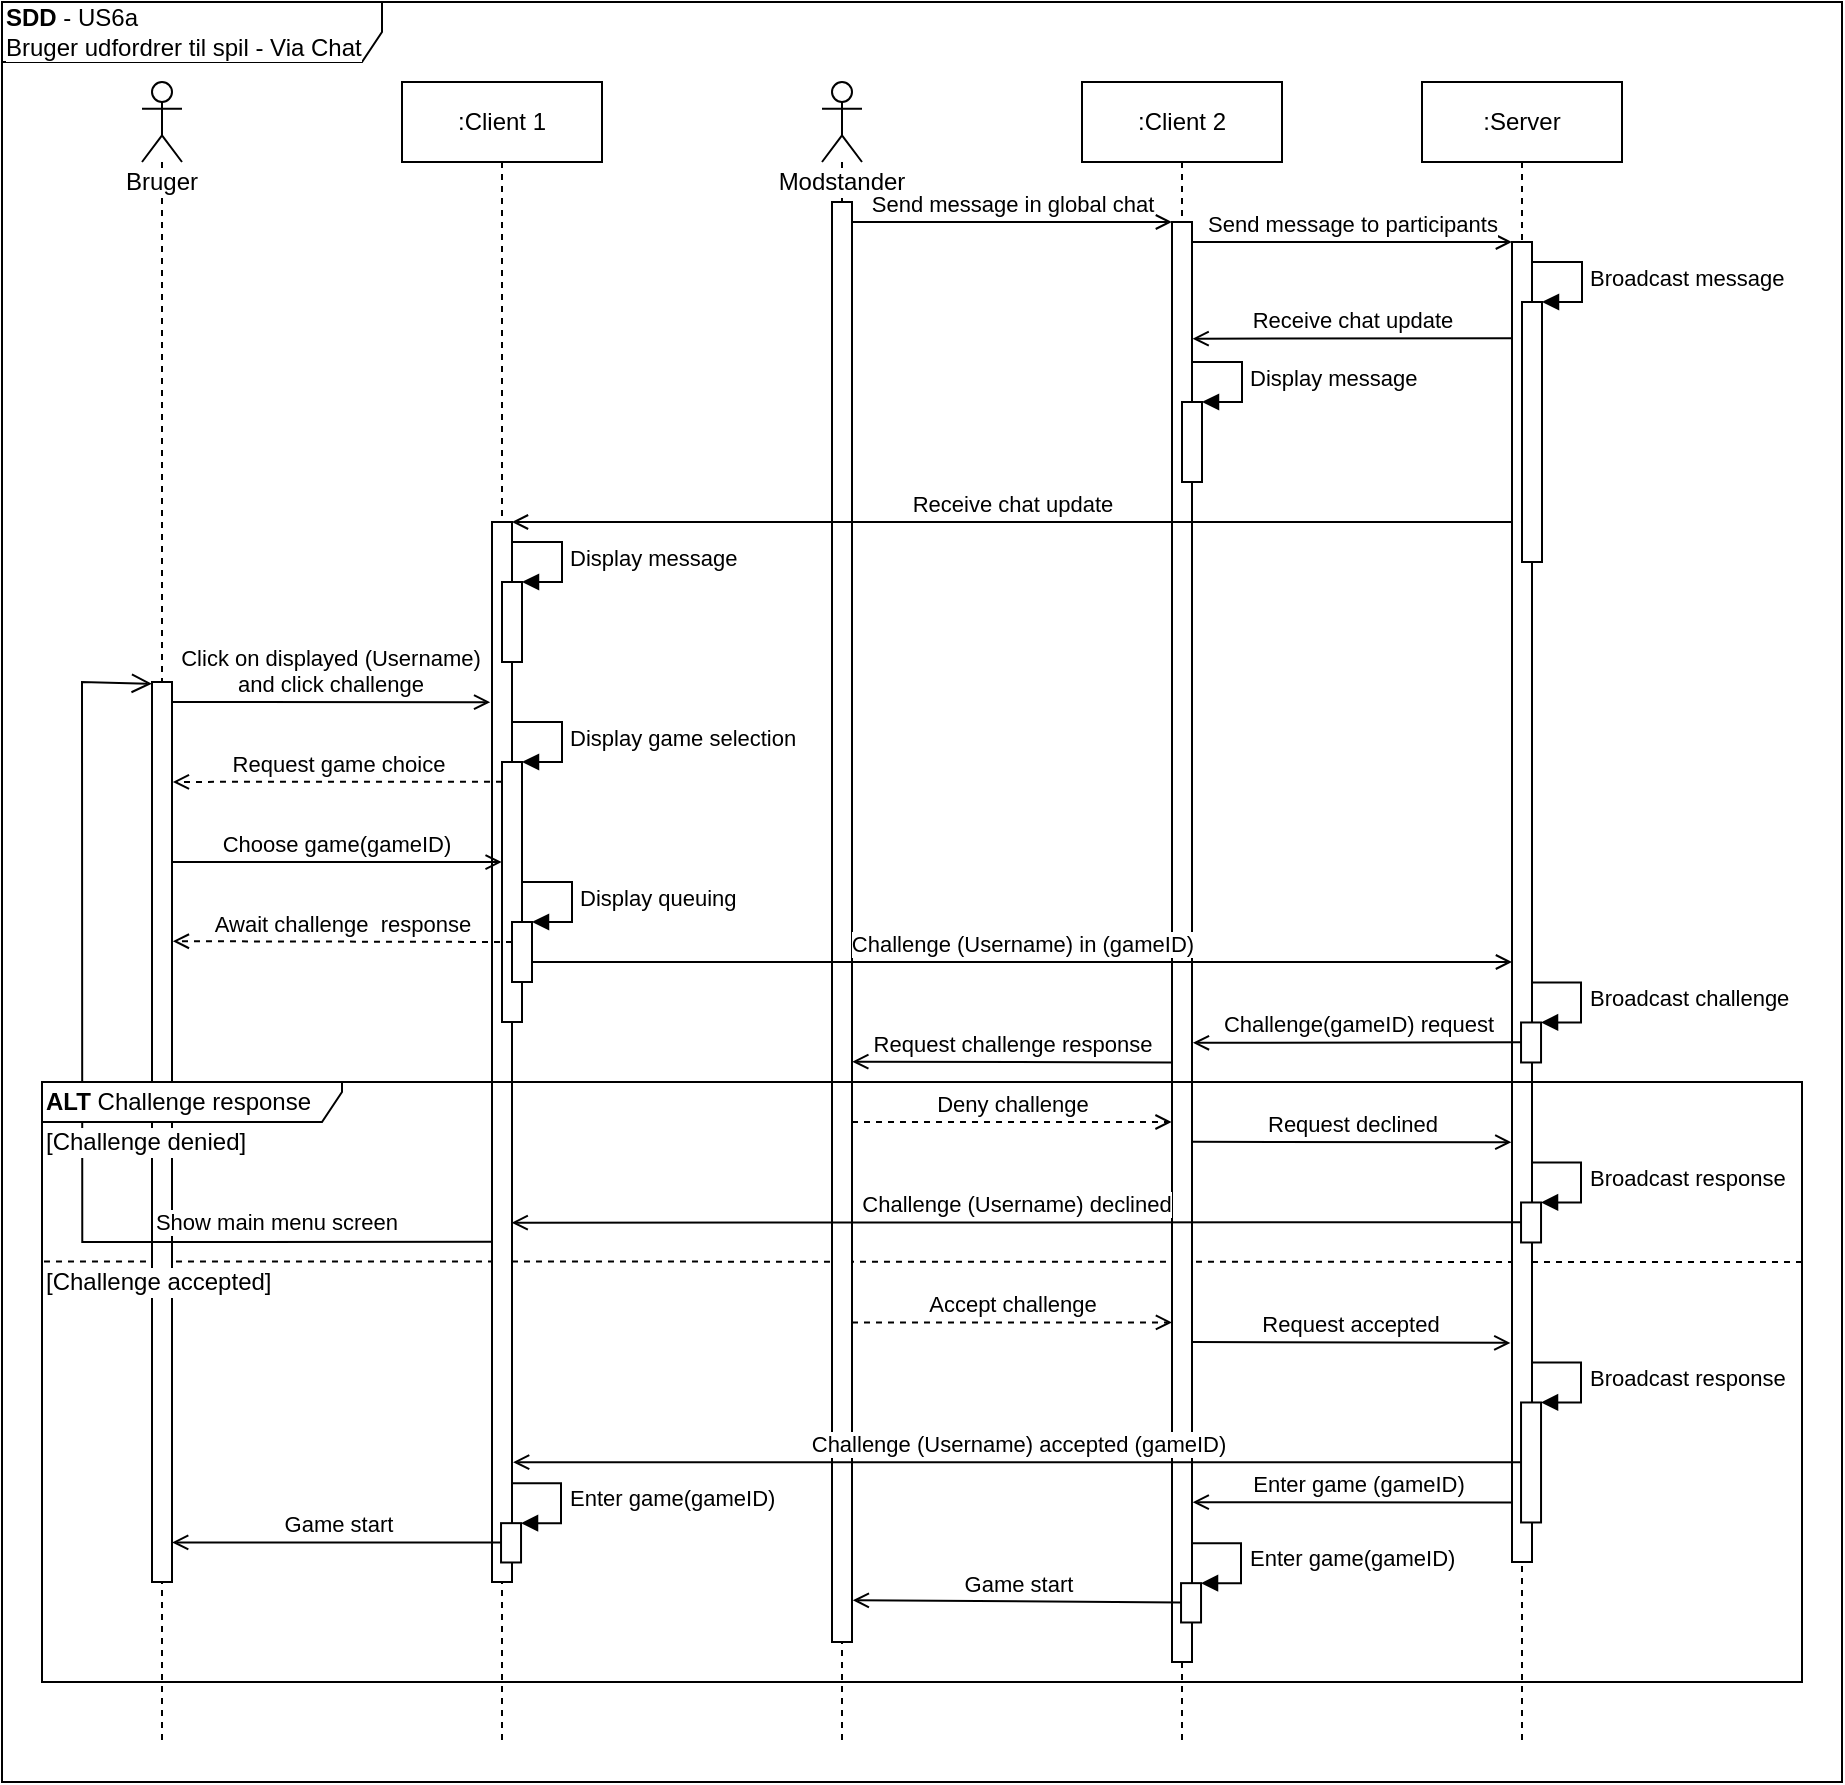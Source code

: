 <mxfile version="14.4.3" type="device" pages="3"><diagram id="oMiXhJ5533xuKP6w0JXE" name="SSD"><mxGraphModel dx="1913" dy="846" grid="1" gridSize="10" guides="1" tooltips="1" connect="1" arrows="1" fold="1" page="1" pageScale="1" pageWidth="827" pageHeight="1169" math="0" shadow="0"><root><mxCell id="0"/><mxCell id="1" parent="0"/><mxCell id="VJWsrteFCkFP8lezoZbq-1" value="&lt;b&gt;SDD&lt;/b&gt;&amp;nbsp;- US6a&lt;br&gt;Bruger udfordrer til spil - Via Chat" style="shape=umlFrame;whiteSpace=wrap;html=1;labelBackgroundColor=#ffffff;align=left;width=190;height=30;" parent="1" vertex="1"><mxGeometry x="-800" y="40" width="920" height="890" as="geometry"/></mxCell><mxCell id="VJWsrteFCkFP8lezoZbq-2" value=":Server" style="shape=umlLifeline;perimeter=lifelinePerimeter;whiteSpace=wrap;html=1;container=1;collapsible=0;recursiveResize=0;outlineConnect=0;labelBackgroundColor=#ffffff;" parent="1" vertex="1"><mxGeometry x="-90" y="80" width="100" height="830" as="geometry"/></mxCell><mxCell id="VJWsrteFCkFP8lezoZbq-3" value=":Client 2" style="shape=umlLifeline;perimeter=lifelinePerimeter;whiteSpace=wrap;html=1;container=1;collapsible=0;recursiveResize=0;outlineConnect=0;labelBackgroundColor=#ffffff;" parent="1" vertex="1"><mxGeometry x="-260" y="80" width="100" height="830" as="geometry"/></mxCell><mxCell id="VJWsrteFCkFP8lezoZbq-4" value="Modstander" style="shape=umlLifeline;participant=umlActor;perimeter=lifelinePerimeter;whiteSpace=wrap;html=1;container=1;collapsible=0;recursiveResize=0;verticalAlign=top;spacingTop=36;outlineConnect=0;labelBackgroundColor=#ffffff;" parent="1" vertex="1"><mxGeometry x="-390" y="80" width="20" height="830" as="geometry"/></mxCell><mxCell id="VJWsrteFCkFP8lezoZbq-5" value=":Client 1" style="shape=umlLifeline;perimeter=lifelinePerimeter;whiteSpace=wrap;html=1;container=1;collapsible=0;recursiveResize=0;outlineConnect=0;labelBackgroundColor=#ffffff;" parent="1" vertex="1"><mxGeometry x="-600" y="80" width="100" height="830" as="geometry"/></mxCell><mxCell id="VJWsrteFCkFP8lezoZbq-6" value="Bruger" style="shape=umlLifeline;participant=umlActor;perimeter=lifelinePerimeter;whiteSpace=wrap;html=1;container=1;collapsible=0;recursiveResize=0;verticalAlign=top;spacingTop=36;outlineConnect=0;labelBackgroundColor=#ffffff;" parent="1" vertex="1"><mxGeometry x="-730" y="80" width="20" height="830" as="geometry"/></mxCell><mxCell id="VJWsrteFCkFP8lezoZbq-7" value="Send message in global chat" style="html=1;verticalAlign=bottom;endArrow=open;endFill=0;entryX=-0.003;entryY=0;entryDx=0;entryDy=0;entryPerimeter=0;" parent="1" target="VJWsrteFCkFP8lezoZbq-35" edge="1"><mxGeometry width="80" relative="1" as="geometry"><mxPoint x="-375" y="150" as="sourcePoint"/><mxPoint x="-235" y="150" as="targetPoint"/></mxGeometry></mxCell><mxCell id="VJWsrteFCkFP8lezoZbq-8" value="Send message to participants" style="html=1;verticalAlign=bottom;endArrow=open;endFill=0;entryX=-0.003;entryY=0;entryDx=0;entryDy=0;entryPerimeter=0;" parent="1" target="VJWsrteFCkFP8lezoZbq-37" edge="1"><mxGeometry width="80" relative="1" as="geometry"><mxPoint x="-205" y="160" as="sourcePoint"/><mxPoint x="-65" y="160" as="targetPoint"/></mxGeometry></mxCell><mxCell id="VJWsrteFCkFP8lezoZbq-9" value="Broadcast message" style="edgeStyle=orthogonalEdgeStyle;html=1;align=left;spacingLeft=2;endArrow=block;rounded=0;entryX=1;entryY=0;" parent="1" target="VJWsrteFCkFP8lezoZbq-41" edge="1"><mxGeometry relative="1" as="geometry"><mxPoint x="-35" y="170" as="sourcePoint"/><Array as="points"><mxPoint x="-10" y="170"/></Array></mxGeometry></mxCell><mxCell id="VJWsrteFCkFP8lezoZbq-10" value="Receive chat update" style="html=1;verticalAlign=bottom;endArrow=open;endFill=0;entryX=1.029;entryY=0.081;entryDx=0;entryDy=0;entryPerimeter=0;exitX=-0.019;exitY=0.073;exitDx=0;exitDy=0;exitPerimeter=0;" parent="1" source="VJWsrteFCkFP8lezoZbq-37" target="VJWsrteFCkFP8lezoZbq-35" edge="1"><mxGeometry width="80" relative="1" as="geometry"><mxPoint x="-90" y="208" as="sourcePoint"/><mxPoint x="-183" y="210" as="targetPoint"/></mxGeometry></mxCell><mxCell id="VJWsrteFCkFP8lezoZbq-11" value="Display message" style="edgeStyle=orthogonalEdgeStyle;html=1;align=left;spacingLeft=2;endArrow=block;rounded=0;entryX=1;entryY=0;" parent="1" target="VJWsrteFCkFP8lezoZbq-36" edge="1"><mxGeometry relative="1" as="geometry"><mxPoint x="-205" y="220" as="sourcePoint"/><Array as="points"><mxPoint x="-180" y="220"/></Array></mxGeometry></mxCell><mxCell id="VJWsrteFCkFP8lezoZbq-12" value="Display message" style="edgeStyle=orthogonalEdgeStyle;html=1;align=left;spacingLeft=2;endArrow=block;rounded=0;entryX=1;entryY=0;" parent="1" target="VJWsrteFCkFP8lezoZbq-30" edge="1"><mxGeometry relative="1" as="geometry"><mxPoint x="-545" y="310" as="sourcePoint"/><Array as="points"><mxPoint x="-520" y="310"/></Array></mxGeometry></mxCell><mxCell id="VJWsrteFCkFP8lezoZbq-13" value="Click on displayed (Username)&lt;br&gt;and click challenge" style="html=1;verticalAlign=bottom;endArrow=open;labelBackgroundColor=none;entryX=-0.091;entryY=0.17;entryDx=0;entryDy=0;entryPerimeter=0;endFill=0;" parent="1" target="VJWsrteFCkFP8lezoZbq-29" edge="1"><mxGeometry width="80" relative="1" as="geometry"><mxPoint x="-715" y="390" as="sourcePoint"/><mxPoint x="-585" y="390" as="targetPoint"/></mxGeometry></mxCell><mxCell id="VJWsrteFCkFP8lezoZbq-14" value="Display game selection" style="edgeStyle=orthogonalEdgeStyle;html=1;align=left;spacingLeft=2;endArrow=block;rounded=0;entryX=1;entryY=0;" parent="1" target="VJWsrteFCkFP8lezoZbq-32" edge="1"><mxGeometry relative="1" as="geometry"><mxPoint x="-545" y="400" as="sourcePoint"/><Array as="points"><mxPoint x="-520" y="400"/></Array></mxGeometry></mxCell><mxCell id="VJWsrteFCkFP8lezoZbq-15" value="Display queuing" style="edgeStyle=orthogonalEdgeStyle;html=1;align=left;spacingLeft=2;endArrow=block;rounded=0;entryX=1;entryY=0;" parent="1" target="VJWsrteFCkFP8lezoZbq-33" edge="1"><mxGeometry relative="1" as="geometry"><mxPoint x="-540" y="480" as="sourcePoint"/><Array as="points"><mxPoint x="-515" y="480"/></Array></mxGeometry></mxCell><mxCell id="VJWsrteFCkFP8lezoZbq-16" value="Broadcast challenge" style="edgeStyle=orthogonalEdgeStyle;html=1;align=left;spacingLeft=2;endArrow=block;rounded=0;entryX=1;entryY=0;" parent="1" target="VJWsrteFCkFP8lezoZbq-40" edge="1"><mxGeometry relative="1" as="geometry"><mxPoint x="-35.48" y="530.24" as="sourcePoint"/><Array as="points"><mxPoint x="-10.48" y="530.24"/></Array></mxGeometry></mxCell><mxCell id="VJWsrteFCkFP8lezoZbq-17" value="Request challenge response" style="html=1;verticalAlign=bottom;endArrow=open;endFill=0;entryX=1.013;entryY=0.597;entryDx=0;entryDy=0;entryPerimeter=0;" parent="1" target="VJWsrteFCkFP8lezoZbq-34" edge="1"><mxGeometry width="80" relative="1" as="geometry"><mxPoint x="-215" y="570.24" as="sourcePoint"/><mxPoint x="-374" y="568" as="targetPoint"/></mxGeometry></mxCell><mxCell id="VJWsrteFCkFP8lezoZbq-18" value="" style="endArrow=none;dashed=1;html=1;entryX=0;entryY=0.299;entryDx=0;entryDy=0;entryPerimeter=0;" parent="1" target="VJWsrteFCkFP8lezoZbq-56" edge="1"><mxGeometry width="50" height="50" relative="1" as="geometry"><mxPoint x="100" y="670" as="sourcePoint"/><mxPoint x="-820" y="670" as="targetPoint"/></mxGeometry></mxCell><mxCell id="VJWsrteFCkFP8lezoZbq-19" value="Deny challenge" style="html=1;verticalAlign=bottom;endArrow=open;dashed=1;endFill=0;entryX=-0.019;entryY=0.625;entryDx=0;entryDy=0;entryPerimeter=0;" parent="1" target="VJWsrteFCkFP8lezoZbq-35" edge="1"><mxGeometry width="80" relative="1" as="geometry"><mxPoint x="-375" y="600" as="sourcePoint"/><mxPoint x="-235" y="600" as="targetPoint"/></mxGeometry></mxCell><mxCell id="VJWsrteFCkFP8lezoZbq-20" value="Request declined" style="html=1;verticalAlign=bottom;endArrow=open;endFill=0;entryX=-0.032;entryY=0.682;entryDx=0;entryDy=0;entryPerimeter=0;" parent="1" target="VJWsrteFCkFP8lezoZbq-37" edge="1"><mxGeometry width="80" relative="1" as="geometry"><mxPoint x="-205" y="609.88" as="sourcePoint"/><mxPoint x="-65" y="609.88" as="targetPoint"/></mxGeometry></mxCell><mxCell id="VJWsrteFCkFP8lezoZbq-21" value="Broadcast response" style="edgeStyle=orthogonalEdgeStyle;html=1;align=left;spacingLeft=2;endArrow=block;rounded=0;entryX=1;entryY=0;" parent="1" target="VJWsrteFCkFP8lezoZbq-39" edge="1"><mxGeometry relative="1" as="geometry"><mxPoint x="-35.48" y="620.24" as="sourcePoint"/><Array as="points"><mxPoint x="-10.48" y="620.24"/></Array></mxGeometry></mxCell><mxCell id="VJWsrteFCkFP8lezoZbq-22" value="Accept challenge" style="html=1;verticalAlign=bottom;endArrow=open;dashed=1;endFill=0;" parent="1" target="VJWsrteFCkFP8lezoZbq-35" edge="1"><mxGeometry width="80" relative="1" as="geometry"><mxPoint x="-375" y="700.24" as="sourcePoint"/><mxPoint x="-235" y="700.24" as="targetPoint"/></mxGeometry></mxCell><mxCell id="VJWsrteFCkFP8lezoZbq-23" value="Request accepted" style="html=1;verticalAlign=bottom;endArrow=open;endFill=0;entryX=-0.082;entryY=0.834;entryDx=0;entryDy=0;entryPerimeter=0;" parent="1" target="VJWsrteFCkFP8lezoZbq-37" edge="1"><mxGeometry width="80" relative="1" as="geometry"><mxPoint x="-205" y="710" as="sourcePoint"/><mxPoint x="-65" y="710" as="targetPoint"/></mxGeometry></mxCell><mxCell id="VJWsrteFCkFP8lezoZbq-24" value="Broadcast response" style="edgeStyle=orthogonalEdgeStyle;html=1;align=left;spacingLeft=2;endArrow=block;rounded=0;entryX=1;entryY=0;" parent="1" target="VJWsrteFCkFP8lezoZbq-38" edge="1"><mxGeometry relative="1" as="geometry"><mxPoint x="-35.48" y="720.24" as="sourcePoint"/><Array as="points"><mxPoint x="-10.48" y="720.24"/></Array></mxGeometry></mxCell><mxCell id="VJWsrteFCkFP8lezoZbq-25" value="Enter game(gameID)" style="edgeStyle=orthogonalEdgeStyle;html=1;align=left;spacingLeft=2;endArrow=block;rounded=0;entryX=1;entryY=0;" parent="1" target="VJWsrteFCkFP8lezoZbq-31" edge="1"><mxGeometry relative="1" as="geometry"><mxPoint x="-545.48" y="780.58" as="sourcePoint"/><Array as="points"><mxPoint x="-520.48" y="780.58"/></Array></mxGeometry></mxCell><mxCell id="VJWsrteFCkFP8lezoZbq-26" value="Enter game (gameID)" style="html=1;verticalAlign=bottom;endArrow=open;endFill=0;entryX=1.035;entryY=0.889;entryDx=0;entryDy=0;entryPerimeter=0;" parent="1" target="VJWsrteFCkFP8lezoZbq-35" edge="1"><mxGeometry width="80" relative="1" as="geometry"><mxPoint x="-40.48" y="790.22" as="sourcePoint"/><mxPoint x="-190.48" y="789.91" as="targetPoint"/></mxGeometry></mxCell><mxCell id="VJWsrteFCkFP8lezoZbq-27" value="Enter game(gameID)" style="edgeStyle=orthogonalEdgeStyle;html=1;align=left;spacingLeft=2;endArrow=block;rounded=0;entryX=1;entryY=0;" parent="1" target="VJWsrteFCkFP8lezoZbq-43" edge="1"><mxGeometry relative="1" as="geometry"><mxPoint x="-205.48" y="810.58" as="sourcePoint"/><Array as="points"><mxPoint x="-180.48" y="810.58"/></Array></mxGeometry></mxCell><mxCell id="VJWsrteFCkFP8lezoZbq-28" value="" style="html=1;points=[];perimeter=orthogonalPerimeter;labelBackgroundColor=none;align=left;" parent="1" vertex="1"><mxGeometry x="-725" y="380" width="10" height="450" as="geometry"/></mxCell><mxCell id="VJWsrteFCkFP8lezoZbq-29" value="" style="html=1;points=[];perimeter=orthogonalPerimeter;labelBackgroundColor=none;align=left;" parent="1" vertex="1"><mxGeometry x="-555" y="300" width="10" height="530" as="geometry"/></mxCell><mxCell id="VJWsrteFCkFP8lezoZbq-30" value="" style="html=1;points=[];perimeter=orthogonalPerimeter;labelBackgroundColor=none;align=left;" parent="1" vertex="1"><mxGeometry x="-550" y="330" width="10" height="40" as="geometry"/></mxCell><mxCell id="VJWsrteFCkFP8lezoZbq-31" value="" style="html=1;points=[];perimeter=orthogonalPerimeter;labelBackgroundColor=none;align=left;" parent="1" vertex="1"><mxGeometry x="-550.48" y="800.58" width="10" height="19.66" as="geometry"/></mxCell><mxCell id="VJWsrteFCkFP8lezoZbq-32" value="" style="html=1;points=[];perimeter=orthogonalPerimeter;labelBackgroundColor=none;align=left;" parent="1" vertex="1"><mxGeometry x="-550" y="420" width="10" height="130" as="geometry"/></mxCell><mxCell id="VJWsrteFCkFP8lezoZbq-33" value="" style="html=1;points=[];perimeter=orthogonalPerimeter;labelBackgroundColor=none;align=left;" parent="1" vertex="1"><mxGeometry x="-545" y="500" width="10" height="30" as="geometry"/></mxCell><mxCell id="VJWsrteFCkFP8lezoZbq-34" value="" style="html=1;points=[];perimeter=orthogonalPerimeter;labelBackgroundColor=none;align=left;" parent="1" vertex="1"><mxGeometry x="-385" y="140" width="10" height="720" as="geometry"/></mxCell><mxCell id="VJWsrteFCkFP8lezoZbq-35" value="" style="html=1;points=[];perimeter=orthogonalPerimeter;labelBackgroundColor=none;align=left;" parent="1" vertex="1"><mxGeometry x="-215" y="150" width="10" height="720" as="geometry"/></mxCell><mxCell id="VJWsrteFCkFP8lezoZbq-36" value="" style="html=1;points=[];perimeter=orthogonalPerimeter;labelBackgroundColor=none;align=left;" parent="1" vertex="1"><mxGeometry x="-210" y="240" width="10" height="40" as="geometry"/></mxCell><mxCell id="VJWsrteFCkFP8lezoZbq-37" value="" style="html=1;points=[];perimeter=orthogonalPerimeter;labelBackgroundColor=none;align=left;" parent="1" vertex="1"><mxGeometry x="-45" y="160" width="10" height="660" as="geometry"/></mxCell><mxCell id="VJWsrteFCkFP8lezoZbq-38" value="" style="html=1;points=[];perimeter=orthogonalPerimeter;labelBackgroundColor=none;align=left;" parent="1" vertex="1"><mxGeometry x="-40.48" y="740.24" width="10" height="60" as="geometry"/></mxCell><mxCell id="VJWsrteFCkFP8lezoZbq-39" value="" style="html=1;points=[];perimeter=orthogonalPerimeter;labelBackgroundColor=none;align=left;" parent="1" vertex="1"><mxGeometry x="-40.48" y="640.24" width="10" height="20" as="geometry"/></mxCell><mxCell id="VJWsrteFCkFP8lezoZbq-40" value="" style="html=1;points=[];perimeter=orthogonalPerimeter;labelBackgroundColor=none;align=left;" parent="1" vertex="1"><mxGeometry x="-40.48" y="550.24" width="10" height="20" as="geometry"/></mxCell><mxCell id="VJWsrteFCkFP8lezoZbq-41" value="" style="html=1;points=[];perimeter=orthogonalPerimeter;labelBackgroundColor=none;align=left;" parent="1" vertex="1"><mxGeometry x="-40" y="190" width="10" height="130" as="geometry"/></mxCell><mxCell id="VJWsrteFCkFP8lezoZbq-42" value="Challenge (Username) accepted (gameID)" style="html=1;verticalAlign=bottom;endArrow=open;endFill=0;entryX=1.054;entryY=0.887;entryDx=0;entryDy=0;entryPerimeter=0;" parent="1" target="VJWsrteFCkFP8lezoZbq-29" edge="1"><mxGeometry width="80" relative="1" as="geometry"><mxPoint x="-40.48" y="770.07" as="sourcePoint"/><mxPoint x="-480.48" y="770.41" as="targetPoint"/></mxGeometry></mxCell><mxCell id="VJWsrteFCkFP8lezoZbq-43" value="" style="html=1;points=[];perimeter=orthogonalPerimeter;labelBackgroundColor=none;align=left;" parent="1" vertex="1"><mxGeometry x="-210.48" y="830.58" width="10" height="19.66" as="geometry"/></mxCell><mxCell id="VJWsrteFCkFP8lezoZbq-44" value="Receive chat update" style="html=1;verticalAlign=bottom;endArrow=open;endFill=0;entryX=0.997;entryY=0;entryDx=0;entryDy=0;entryPerimeter=0;" parent="1" target="VJWsrteFCkFP8lezoZbq-29" edge="1"><mxGeometry width="80" relative="1" as="geometry"><mxPoint x="-45" y="300" as="sourcePoint"/><mxPoint x="-535" y="300" as="targetPoint"/></mxGeometry></mxCell><mxCell id="VJWsrteFCkFP8lezoZbq-45" value="Request game choice" style="html=1;verticalAlign=bottom;endArrow=open;endFill=0;dashed=1;entryX=1.042;entryY=0.111;entryDx=0;entryDy=0;entryPerimeter=0;" parent="1" target="VJWsrteFCkFP8lezoZbq-28" edge="1"><mxGeometry width="80" relative="1" as="geometry"><mxPoint x="-550" y="429.83" as="sourcePoint"/><mxPoint x="-688" y="430.17" as="targetPoint"/></mxGeometry></mxCell><mxCell id="VJWsrteFCkFP8lezoZbq-46" value="Game start" style="html=1;verticalAlign=bottom;endArrow=open;endFill=0;entryX=1.039;entryY=0.971;entryDx=0;entryDy=0;entryPerimeter=0;exitX=-0.019;exitY=0.073;exitDx=0;exitDy=0;exitPerimeter=0;" parent="1" target="VJWsrteFCkFP8lezoZbq-34" edge="1"><mxGeometry width="80" relative="1" as="geometry"><mxPoint x="-210.48" y="840.21" as="sourcePoint"/><mxPoint x="-370" y="840.27" as="targetPoint"/></mxGeometry></mxCell><mxCell id="VJWsrteFCkFP8lezoZbq-47" value="Game start" style="html=1;verticalAlign=bottom;endArrow=open;endFill=0;entryX=1.006;entryY=0.956;entryDx=0;entryDy=0;entryPerimeter=0;exitX=-0.019;exitY=0.073;exitDx=0;exitDy=0;exitPerimeter=0;" parent="1" target="VJWsrteFCkFP8lezoZbq-28" edge="1"><mxGeometry width="80" relative="1" as="geometry"><mxPoint x="-550.48" y="810.24" as="sourcePoint"/><mxPoint x="-710" y="810.3" as="targetPoint"/></mxGeometry></mxCell><mxCell id="VJWsrteFCkFP8lezoZbq-48" value="Show main menu screen" style="html=1;verticalAlign=bottom;endArrow=open;endSize=8;entryX=-0.005;entryY=0.002;entryDx=0;entryDy=0;entryPerimeter=0;exitX=-0.025;exitY=0.679;exitDx=0;exitDy=0;exitPerimeter=0;rounded=0;" parent="1" source="VJWsrteFCkFP8lezoZbq-29" target="VJWsrteFCkFP8lezoZbq-28" edge="1"><mxGeometry x="-0.585" y="-1" relative="1" as="geometry"><mxPoint x="-600" y="660" as="sourcePoint"/><mxPoint x="-740" y="380" as="targetPoint"/><Array as="points"><mxPoint x="-759.86" y="660"/><mxPoint x="-760" y="380"/></Array><mxPoint as="offset"/></mxGeometry></mxCell><mxCell id="VJWsrteFCkFP8lezoZbq-49" value="Await challenge&amp;nbsp; response" style="html=1;verticalAlign=bottom;endArrow=open;endFill=0;dashed=1;entryX=1.042;entryY=0.288;entryDx=0;entryDy=0;entryPerimeter=0;" parent="1" target="VJWsrteFCkFP8lezoZbq-28" edge="1"><mxGeometry width="80" relative="1" as="geometry"><mxPoint x="-545" y="510" as="sourcePoint"/><mxPoint x="-683" y="510.34" as="targetPoint"/></mxGeometry></mxCell><mxCell id="VJWsrteFCkFP8lezoZbq-50" value="Choose game(gameID)" style="html=1;verticalAlign=bottom;endArrow=open;endFill=0;entryX=-0.015;entryY=0.385;entryDx=0;entryDy=0;entryPerimeter=0;" parent="1" target="VJWsrteFCkFP8lezoZbq-32" edge="1"><mxGeometry width="80" relative="1" as="geometry"><mxPoint x="-715" y="470" as="sourcePoint"/><mxPoint x="-575" y="470" as="targetPoint"/></mxGeometry></mxCell><mxCell id="VJWsrteFCkFP8lezoZbq-51" value="Challenge (Username) in (gameID)" style="html=1;verticalAlign=bottom;endArrow=open;endFill=0;" parent="1" target="VJWsrteFCkFP8lezoZbq-37" edge="1"><mxGeometry width="80" relative="1" as="geometry"><mxPoint x="-535" y="520" as="sourcePoint"/><mxPoint x="-125" y="520.24" as="targetPoint"/></mxGeometry></mxCell><mxCell id="VJWsrteFCkFP8lezoZbq-52" value="Challenge(gameID) request" style="html=1;verticalAlign=bottom;endArrow=open;endFill=0;entryX=1.045;entryY=0.57;entryDx=0;entryDy=0;entryPerimeter=0;" parent="1" target="VJWsrteFCkFP8lezoZbq-35" edge="1"><mxGeometry width="80" relative="1" as="geometry"><mxPoint x="-40.48" y="560.07" as="sourcePoint"/><mxPoint x="-178.48" y="560.41" as="targetPoint"/></mxGeometry></mxCell><mxCell id="VJWsrteFCkFP8lezoZbq-53" value="Challenge (Username) declined" style="html=1;verticalAlign=bottom;endArrow=open;endFill=0;entryX=0.982;entryY=0.661;entryDx=0;entryDy=0;entryPerimeter=0;" parent="1" target="VJWsrteFCkFP8lezoZbq-29" edge="1"><mxGeometry width="80" relative="1" as="geometry"><mxPoint x="-40.48" y="650.07" as="sourcePoint"/><mxPoint x="-480.48" y="650.41" as="targetPoint"/></mxGeometry></mxCell><mxCell id="VJWsrteFCkFP8lezoZbq-54" value="[Challenge accepted]" style="text;html=1;align=left;verticalAlign=middle;resizable=0;points=[];autosize=1;labelBackgroundColor=#ffffff;" parent="1" vertex="1"><mxGeometry x="-780" y="670" width="130" height="20" as="geometry"/></mxCell><mxCell id="VJWsrteFCkFP8lezoZbq-55" value="[Challenge denied]" style="text;html=1;align=left;verticalAlign=middle;resizable=0;points=[];autosize=1;labelBackgroundColor=#ffffff;" parent="1" vertex="1"><mxGeometry x="-780" y="600" width="120" height="20" as="geometry"/></mxCell><mxCell id="VJWsrteFCkFP8lezoZbq-56" value="&lt;b&gt;ALT&lt;/b&gt;&amp;nbsp;Challenge response" style="shape=umlFrame;whiteSpace=wrap;html=1;labelBackgroundColor=none;align=left;width=150;height=20;" parent="1" vertex="1"><mxGeometry x="-780" y="580" width="880" height="300" as="geometry"/></mxCell></root></mxGraphModel></diagram><diagram id="ol8ZZNyIFp9Hv-YMW1Hu" name="SD-Server"><mxGraphModel dx="1679" dy="535" grid="1" gridSize="10" guides="1" tooltips="1" connect="1" arrows="1" fold="1" page="1" pageScale="1" pageWidth="827" pageHeight="1169" math="0" shadow="0"><root><mxCell id="fS-oLhSJUNE2BMfkS1wR-0"/><mxCell id="fS-oLhSJUNE2BMfkS1wR-1" parent="fS-oLhSJUNE2BMfkS1wR-0"/><mxCell id="hPWLi8iJyEWZaLUdpl-t-44" value="&lt;b&gt;SD&lt;/b&gt;&amp;nbsp;- Server&amp;nbsp;- US 6a&lt;br&gt;Bruger udfordrer til spil - Via Chat" style="shape=umlFrame;whiteSpace=wrap;html=1;labelBackgroundColor=#ffffff;align=left;width=190;height=30;" parent="fS-oLhSJUNE2BMfkS1wR-1" vertex="1"><mxGeometry x="-820" width="810" height="1300" as="geometry"/></mxCell><mxCell id="hPWLi8iJyEWZaLUdpl-t-4" value="«Boundary»&lt;br&gt;:GlobalHub" style="shape=umlLifeline;perimeter=lifelinePerimeter;whiteSpace=wrap;html=1;container=1;collapsible=0;recursiveResize=0;outlineConnect=0;labelBackgroundColor=#ffffff;" parent="fS-oLhSJUNE2BMfkS1wR-1" vertex="1"><mxGeometry x="-570" y="40" width="100" height="1250" as="geometry"/></mxCell><mxCell id="MmWlH_sQ6tXWV1x2qv6f-4" value="" style="endArrow=none;dashed=1;html=1;" parent="fS-oLhSJUNE2BMfkS1wR-1" edge="1"><mxGeometry width="50" height="50" relative="1" as="geometry"><mxPoint x="-280" y="1290" as="sourcePoint"/><mxPoint x="-279.71" y="80" as="targetPoint"/></mxGeometry></mxCell><mxCell id="hPWLi8iJyEWZaLUdpl-t-1" value="Client 2" style="shape=umlLifeline;participant=umlActor;perimeter=lifelinePerimeter;whiteSpace=wrap;html=1;container=1;collapsible=0;recursiveResize=0;verticalAlign=top;spacingTop=36;outlineConnect=0;labelBackgroundColor=#ffffff;fillColor=#99CCFF;" parent="fS-oLhSJUNE2BMfkS1wR-1" vertex="1"><mxGeometry x="-650" y="40" width="20" height="1250" as="geometry"/></mxCell><mxCell id="MmWlH_sQ6tXWV1x2qv6f-21" value="«Boundary»&lt;br&gt;:UserService" style="shape=umlLifeline;perimeter=lifelinePerimeter;whiteSpace=wrap;html=1;container=1;collapsible=0;recursiveResize=0;outlineConnect=0;labelBackgroundColor=#ffffff;" parent="fS-oLhSJUNE2BMfkS1wR-1" vertex="1"><mxGeometry x="-450" y="40" width="100" height="1250" as="geometry"/></mxCell><mxCell id="hPWLi8iJyEWZaLUdpl-t-0" value="Client 1" style="shape=umlLifeline;participant=umlActor;perimeter=lifelinePerimeter;whiteSpace=wrap;html=1;container=1;collapsible=0;recursiveResize=0;verticalAlign=top;spacingTop=36;outlineConnect=0;labelBackgroundColor=#ffffff;fillColor=#99CCFF;" parent="fS-oLhSJUNE2BMfkS1wR-1" vertex="1"><mxGeometry x="-770" y="40" width="20" height="1250" as="geometry"/></mxCell><mxCell id="hPWLi8iJyEWZaLUdpl-t-33" value="" style="html=1;points=[];perimeter=orthogonalPerimeter;labelBackgroundColor=#ffffff;" parent="fS-oLhSJUNE2BMfkS1wR-1" vertex="1"><mxGeometry x="-765" y="250.48" width="10" height="1009.52" as="geometry"/></mxCell><mxCell id="hPWLi8iJyEWZaLUdpl-t-47" value="SendMessage([roomName],[message])" style="html=1;verticalAlign=bottom;endArrow=open;endFill=0;entryX=-0.003;entryY=0.003;entryDx=0;entryDy=0;entryPerimeter=0;align=center;" parent="fS-oLhSJUNE2BMfkS1wR-1" target="hPWLi8iJyEWZaLUdpl-t-56" edge="1"><mxGeometry x="0.001" width="80" relative="1" as="geometry"><mxPoint x="-635" y="180" as="sourcePoint"/><mxPoint x="-285.33" y="180" as="targetPoint"/><mxPoint as="offset"/></mxGeometry></mxCell><mxCell id="hPWLi8iJyEWZaLUdpl-t-56" value="" style="html=1;points=[];perimeter=orthogonalPerimeter;" parent="fS-oLhSJUNE2BMfkS1wR-1" vertex="1"><mxGeometry x="-525" y="180" width="10" height="90" as="geometry"/></mxCell><mxCell id="hPWLi8iJyEWZaLUdpl-t-50" value="" style="html=1;points=[];perimeter=orthogonalPerimeter;" parent="fS-oLhSJUNE2BMfkS1wR-1" vertex="1"><mxGeometry x="-520.45" y="210" width="10" height="50" as="geometry"/></mxCell><mxCell id="hPWLi8iJyEWZaLUdpl-t-53" value="IncomingMessage([message]);" style="html=1;verticalAlign=bottom;endArrow=open;endFill=0;entryX=1.009;entryY=0;entryDx=0;entryDy=0;entryPerimeter=0;exitX=-0.006;exitY=0.738;exitDx=0;exitDy=0;exitPerimeter=0;" parent="fS-oLhSJUNE2BMfkS1wR-1" target="hPWLi8iJyEWZaLUdpl-t-33" edge="1"><mxGeometry width="80" relative="1" as="geometry"><mxPoint x="-520.51" y="250" as="sourcePoint"/><mxPoint x="-740" y="290.48" as="targetPoint"/></mxGeometry></mxCell><mxCell id="hPWLi8iJyEWZaLUdpl-t-57" value="" style="html=1;points=[];perimeter=orthogonalPerimeter;" parent="fS-oLhSJUNE2BMfkS1wR-1" vertex="1"><mxGeometry x="-645" y="180" width="10" height="50" as="geometry"/></mxCell><mxCell id="hPWLi8iJyEWZaLUdpl-t-52" value="IncomingMessage([message]);" style="html=1;verticalAlign=bottom;endArrow=open;endFill=0;entryX=0.983;entryY=1;entryDx=0;entryDy=0;entryPerimeter=0;exitX=0.029;exitY=0.407;exitDx=0;exitDy=0;exitPerimeter=0;" parent="fS-oLhSJUNE2BMfkS1wR-1" source="hPWLi8iJyEWZaLUdpl-t-50" target="hPWLi8iJyEWZaLUdpl-t-57" edge="1"><mxGeometry width="80" relative="1" as="geometry"><mxPoint x="-520" y="220" as="sourcePoint"/><mxPoint x="-610" y="220" as="targetPoint"/></mxGeometry></mxCell><mxCell id="MmWlH_sQ6tXWV1x2qv6f-3" value="" style="shape=cylinder3;whiteSpace=wrap;html=1;boundedLbl=1;backgroundOutline=1;size=7.724;labelBackgroundColor=#ffffff;strokeColor=#000000;fillColor=#99CCFF;fontColor=#000000;" parent="fS-oLhSJUNE2BMfkS1wR-1" vertex="1"><mxGeometry x="-290" y="40" width="20" height="40" as="geometry"/></mxCell><mxCell id="MmWlH_sQ6tXWV1x2qv6f-8" value="Database" style="text;html=1;align=center;verticalAlign=middle;resizable=0;points=[];autosize=1;labelBackgroundColor=#ffffff;" parent="fS-oLhSJUNE2BMfkS1wR-1" vertex="1"><mxGeometry x="-315" y="80" width="70" height="20" as="geometry"/></mxCell><mxCell id="hPWLi8iJyEWZaLUdpl-t-51" value="Client.Group([roomName]).SendAsync([message]);" style="edgeStyle=orthogonalEdgeStyle;html=1;align=left;spacingLeft=2;endArrow=block;rounded=0;entryX=1;entryY=0;" parent="fS-oLhSJUNE2BMfkS1wR-1" target="hPWLi8iJyEWZaLUdpl-t-50" edge="1"><mxGeometry relative="1" as="geometry"><mxPoint x="-515.45" y="190" as="sourcePoint"/><Array as="points"><mxPoint x="-490.45" y="190"/></Array></mxGeometry></mxCell><mxCell id="QEcH6-DnfHkbjko8BSlw-82" value="" style="html=1;points=[];perimeter=orthogonalPerimeter;labelBackgroundColor=#ffffff;" parent="fS-oLhSJUNE2BMfkS1wR-1" vertex="1"><mxGeometry x="-524.98" y="720" width="10" height="360" as="geometry"/></mxCell><mxCell id="QEcH6-DnfHkbjko8BSlw-83" value="" style="html=1;points=[];perimeter=orthogonalPerimeter;labelBackgroundColor=#ffffff;" parent="fS-oLhSJUNE2BMfkS1wR-1" vertex="1"><mxGeometry x="-525" y="520.25" width="10" height="169.75" as="geometry"/></mxCell><mxCell id="QEcH6-DnfHkbjko8BSlw-84" value="" style="html=1;points=[];perimeter=orthogonalPerimeter;labelBackgroundColor=#ffffff;" parent="fS-oLhSJUNE2BMfkS1wR-1" vertex="1"><mxGeometry x="-520.12" y="550" width="10" height="130" as="geometry"/></mxCell><mxCell id="QEcH6-DnfHkbjko8BSlw-85" value="" style="html=1;points=[];perimeter=orthogonalPerimeter;labelBackgroundColor=#ffffff;" parent="fS-oLhSJUNE2BMfkS1wR-1" vertex="1"><mxGeometry x="-404.99" y="380.5" width="10" height="49.5" as="geometry"/></mxCell><mxCell id="QEcH6-DnfHkbjko8BSlw-86" value="" style="html=1;points=[];perimeter=orthogonalPerimeter;labelBackgroundColor=#ffffff;" parent="fS-oLhSJUNE2BMfkS1wR-1" vertex="1"><mxGeometry x="-404.92" y="570.08" width="10" height="50" as="geometry"/></mxCell><mxCell id="QEcH6-DnfHkbjko8BSlw-87" value="_userService.Get([requestingUsername]);" style="html=1;verticalAlign=bottom;endArrow=open;align=left;endFill=0;entryX=-0.003;entryY=0.001;entryDx=0;entryDy=0;entryPerimeter=0;" parent="fS-oLhSJUNE2BMfkS1wR-1" target="QEcH6-DnfHkbjko8BSlw-86" edge="1"><mxGeometry x="-1" width="80" relative="1" as="geometry"><mxPoint x="-510" y="570.0" as="sourcePoint"/><mxPoint x="1140.07" y="531.08" as="targetPoint"/><mxPoint as="offset"/></mxGeometry></mxCell><mxCell id="QEcH6-DnfHkbjko8BSlw-88" value="_user.Find&amp;lt;User&amp;gt;(user =&amp;gt; user.Username == [requestingUsername]);" style="html=1;verticalAlign=bottom;endArrow=open;align=left;endFill=0;entryX=0.013;entryY=-0.002;entryDx=0;entryDy=0;entryPerimeter=0;" parent="fS-oLhSJUNE2BMfkS1wR-1" target="QEcH6-DnfHkbjko8BSlw-92" edge="1"><mxGeometry x="-1" width="80" relative="1" as="geometry"><mxPoint x="-394.95" y="590.58" as="sourcePoint"/><mxPoint x="1260.39" y="551.18" as="targetPoint"/><mxPoint as="offset"/></mxGeometry></mxCell><mxCell id="QEcH6-DnfHkbjko8BSlw-89" value="[requestingUserObject]" style="html=1;verticalAlign=bottom;endArrow=open;endFill=0;dashed=1;entryX=0.98;entryY=0.801;entryDx=0;entryDy=0;entryPerimeter=0;exitX=0.004;exitY=0.991;exitDx=0;exitDy=0;exitPerimeter=0;" parent="fS-oLhSJUNE2BMfkS1wR-1" source="QEcH6-DnfHkbjko8BSlw-92" target="QEcH6-DnfHkbjko8BSlw-86" edge="1"><mxGeometry width="80" relative="1" as="geometry"><mxPoint x="1270.04" y="570.58" as="sourcePoint"/><mxPoint x="1180.07" y="570.08" as="targetPoint"/></mxGeometry></mxCell><mxCell id="QEcH6-DnfHkbjko8BSlw-90" value="ChallengeHasBeenDeclined();" style="html=1;verticalAlign=bottom;endArrow=open;endFill=0;align=center;entryX=1.026;entryY=0.491;entryDx=0;entryDy=0;entryPerimeter=0;exitX=0.013;exitY=0.504;exitDx=0;exitDy=0;exitPerimeter=0;dashed=1;" parent="fS-oLhSJUNE2BMfkS1wR-1" source="QEcH6-DnfHkbjko8BSlw-122" edge="1"><mxGeometry x="-0.001" width="80" relative="1" as="geometry"><mxPoint x="1269.86" y="619.5" as="sourcePoint"/><mxPoint x="-754.74" y="659.63" as="targetPoint"/><mxPoint as="offset"/></mxGeometry></mxCell><mxCell id="QEcH6-DnfHkbjko8BSlw-91" value="[requestingUserObject]" style="html=1;verticalAlign=bottom;endArrow=open;endFill=0;dashed=1;entryX=1.012;entryY=0.528;entryDx=0;entryDy=0;entryPerimeter=0;" parent="fS-oLhSJUNE2BMfkS1wR-1" target="QEcH6-DnfHkbjko8BSlw-84" edge="1"><mxGeometry width="80" relative="1" as="geometry"><mxPoint x="-404.93" y="620.08" as="sourcePoint"/><mxPoint x="1035.02" y="579.92" as="targetPoint"/></mxGeometry></mxCell><mxCell id="QEcH6-DnfHkbjko8BSlw-92" value="" style="html=1;points=[];perimeter=orthogonalPerimeter;labelBackgroundColor=#ffffff;" parent="fS-oLhSJUNE2BMfkS1wR-1" vertex="1"><mxGeometry x="-284.93" y="590.08" width="10" height="20" as="geometry"/></mxCell><mxCell id="QEcH6-DnfHkbjko8BSlw-94" value="" style="html=1;points=[];perimeter=orthogonalPerimeter;labelBackgroundColor=#ffffff;" parent="fS-oLhSJUNE2BMfkS1wR-1" vertex="1"><mxGeometry x="-525" y="290" width="10" height="200" as="geometry"/></mxCell><mxCell id="QEcH6-DnfHkbjko8BSlw-95" value="" style="html=1;points=[];perimeter=orthogonalPerimeter;labelBackgroundColor=#ffffff;" parent="fS-oLhSJUNE2BMfkS1wR-1" vertex="1"><mxGeometry x="-520.48" y="460" width="10" height="20" as="geometry"/></mxCell><mxCell id="QEcH6-DnfHkbjko8BSlw-97" value="" style="html=1;points=[];perimeter=orthogonalPerimeter;labelBackgroundColor=#ffffff;" parent="fS-oLhSJUNE2BMfkS1wR-1" vertex="1"><mxGeometry x="-645" y="470" width="10" height="50" as="geometry"/></mxCell><mxCell id="QEcH6-DnfHkbjko8BSlw-98" value="" style="html=1;points=[];perimeter=orthogonalPerimeter;labelBackgroundColor=#ffffff;" parent="fS-oLhSJUNE2BMfkS1wR-1" vertex="1"><mxGeometry x="-644.67" y="720.25" width="10" height="509.75" as="geometry"/></mxCell><mxCell id="QEcH6-DnfHkbjko8BSlw-100" value="ChallengeFrom([requestingUsername],[gameID]);" style="html=1;verticalAlign=bottom;endArrow=open;endFill=0;align=right;entryX=1.003;entryY=-0.004;entryDx=0;entryDy=0;entryPerimeter=0;" parent="fS-oLhSJUNE2BMfkS1wR-1" target="QEcH6-DnfHkbjko8BSlw-97" edge="1"><mxGeometry x="-1.0" y="-1" width="80" relative="1" as="geometry"><mxPoint x="-521" y="470.0" as="sourcePoint"/><mxPoint x="-620" y="470" as="targetPoint"/><mxPoint as="offset"/></mxGeometry></mxCell><mxCell id="QEcH6-DnfHkbjko8BSlw-101" value="" style="endArrow=none;dashed=1;html=1;align=center;exitX=0.001;exitY=0.438;exitDx=0;exitDy=0;exitPerimeter=0;" parent="fS-oLhSJUNE2BMfkS1wR-1" edge="1"><mxGeometry width="50" height="50" relative="1" as="geometry"><mxPoint x="-800" y="700" as="sourcePoint"/><mxPoint x="-31.11" y="700" as="targetPoint"/></mxGeometry></mxCell><mxCell id="QEcH6-DnfHkbjko8BSlw-102" value="SendGameRequest([requestingUsername],[recipientUsername],[gameID]);" style="html=1;verticalAlign=bottom;endArrow=open;endFill=0;entryX=-0.037;entryY=-0.001;entryDx=0;entryDy=0;entryPerimeter=0;align=left;" parent="fS-oLhSJUNE2BMfkS1wR-1" edge="1"><mxGeometry x="-1" width="80" relative="1" as="geometry"><mxPoint x="-755" y="290.51" as="sourcePoint"/><mxPoint x="-525.37" y="290.48" as="targetPoint"/><mxPoint as="offset"/></mxGeometry></mxCell><mxCell id="QEcH6-DnfHkbjko8BSlw-103" value="ChallengeDecline([requestingUsername]);" style="html=1;verticalAlign=bottom;endArrow=open;endFill=0;align=left;" parent="fS-oLhSJUNE2BMfkS1wR-1" edge="1"><mxGeometry x="-1" width="80" relative="1" as="geometry"><mxPoint x="-635" y="520.0" as="sourcePoint"/><mxPoint x="-525" y="520.0" as="targetPoint"/><mxPoint as="offset"/></mxGeometry></mxCell><mxCell id="QEcH6-DnfHkbjko8BSlw-104" value="" style="html=1;points=[];perimeter=orthogonalPerimeter;labelBackgroundColor=#ffffff;" parent="fS-oLhSJUNE2BMfkS1wR-1" vertex="1"><mxGeometry x="-404.99" y="310" width="10" height="50" as="geometry"/></mxCell><mxCell id="QEcH6-DnfHkbjko8BSlw-105" value="[requestingUserObject]" style="html=1;verticalAlign=bottom;endArrow=open;endFill=0;dashed=1;entryX=0.988;entryY=0.352;entryDx=0;entryDy=0;entryPerimeter=0;" parent="fS-oLhSJUNE2BMfkS1wR-1" target="QEcH6-DnfHkbjko8BSlw-94" edge="1"><mxGeometry width="80" relative="1" as="geometry"><mxPoint x="-405" y="360" as="sourcePoint"/><mxPoint x="-494.66" y="360" as="targetPoint"/></mxGeometry></mxCell><mxCell id="QEcH6-DnfHkbjko8BSlw-106" value="_userService.Get([requestingUsername]);" style="html=1;verticalAlign=bottom;endArrow=open;align=left;endFill=0;exitX=1.058;exitY=0.1;exitDx=0;exitDy=0;exitPerimeter=0;entryX=-0.003;entryY=0.001;entryDx=0;entryDy=0;entryPerimeter=0;" parent="fS-oLhSJUNE2BMfkS1wR-1" source="QEcH6-DnfHkbjko8BSlw-94" target="QEcH6-DnfHkbjko8BSlw-104" edge="1"><mxGeometry x="-1" width="80" relative="1" as="geometry"><mxPoint x="-510.45" y="310" as="sourcePoint"/><mxPoint x="-410" y="311" as="targetPoint"/><mxPoint as="offset"/></mxGeometry></mxCell><mxCell id="QEcH6-DnfHkbjko8BSlw-107" value="BroadcastToConnection(&quot;ChallengeFrom&quot;,&lt;br&gt;&amp;nbsp; &amp;nbsp; &amp;nbsp; &amp;nbsp; &amp;nbsp; &amp;nbsp; &amp;nbsp; &amp;nbsp; &amp;nbsp; &amp;nbsp; &amp;nbsp; &amp;nbsp; &amp;nbsp; &amp;nbsp; &amp;nbsp; &amp;nbsp; &amp;nbsp; &amp;nbsp; &amp;nbsp; &amp;nbsp; [recipientUserObject.ConnectionID],&lt;br&gt;&amp;nbsp; &amp;nbsp; &amp;nbsp; &amp;nbsp; &amp;nbsp; &amp;nbsp; &amp;nbsp; &amp;nbsp; &amp;nbsp; &amp;nbsp; &amp;nbsp; &amp;nbsp; &amp;nbsp; &amp;nbsp; &amp;nbsp; &amp;nbsp; &amp;nbsp; &amp;nbsp; &amp;nbsp; &amp;nbsp; [requestingUsername],&lt;br&gt;&amp;nbsp; &amp;nbsp; &amp;nbsp; &amp;nbsp; &amp;nbsp; &amp;nbsp; &amp;nbsp; &amp;nbsp; &amp;nbsp; &amp;nbsp; &amp;nbsp; &amp;nbsp; &amp;nbsp; &amp;nbsp; &amp;nbsp; &amp;nbsp; &amp;nbsp; &amp;nbsp; &amp;nbsp; &amp;nbsp; [gameID]);" style="edgeStyle=orthogonalEdgeStyle;html=1;align=left;spacingLeft=2;endArrow=block;rounded=0;entryX=1;entryY=0;" parent="fS-oLhSJUNE2BMfkS1wR-1" target="QEcH6-DnfHkbjko8BSlw-95" edge="1"><mxGeometry x="0.385" relative="1" as="geometry"><mxPoint x="-515.48" y="440.0" as="sourcePoint"/><Array as="points"><mxPoint x="-490.48" y="440"/></Array><mxPoint as="offset"/></mxGeometry></mxCell><mxCell id="QEcH6-DnfHkbjko8BSlw-109" value="Groups.Add([recipientUserObject.ConnectionID], [roomName]);" style="edgeStyle=orthogonalEdgeStyle;html=1;align=left;spacingLeft=2;endArrow=block;rounded=0;entryX=1;entryY=0;" parent="fS-oLhSJUNE2BMfkS1wR-1" target="QEcH6-DnfHkbjko8BSlw-150" edge="1"><mxGeometry relative="1" as="geometry"><mxPoint x="-515.0" y="860.83" as="sourcePoint"/><Array as="points"><mxPoint x="-490.0" y="860.83"/></Array></mxGeometry></mxCell><mxCell id="QEcH6-DnfHkbjko8BSlw-111" value="ChallengeAccept([requestingUsername],[gameID]);" style="html=1;verticalAlign=bottom;endArrow=open;endFill=0;align=left;" parent="fS-oLhSJUNE2BMfkS1wR-1" edge="1"><mxGeometry x="-1" width="80" relative="1" as="geometry"><mxPoint x="-634.67" y="720.25" as="sourcePoint"/><mxPoint x="-524.67" y="720.25" as="targetPoint"/><mxPoint as="offset"/></mxGeometry></mxCell><mxCell id="QEcH6-DnfHkbjko8BSlw-112" value="_user.Find&amp;lt;User&amp;gt;(user =&amp;gt; user.Username == [requestingUsername]);" style="html=1;verticalAlign=bottom;endArrow=open;align=left;endFill=0;entryX=0.013;entryY=-0.002;entryDx=0;entryDy=0;entryPerimeter=0;" parent="fS-oLhSJUNE2BMfkS1wR-1" target="QEcH6-DnfHkbjko8BSlw-117" edge="1"><mxGeometry x="-1" width="80" relative="1" as="geometry"><mxPoint x="-395.02" y="330.5" as="sourcePoint"/><mxPoint x="-289.68" y="331.1" as="targetPoint"/><mxPoint as="offset"/></mxGeometry></mxCell><mxCell id="QEcH6-DnfHkbjko8BSlw-113" value="[recipientUserObject]" style="html=1;verticalAlign=bottom;endArrow=open;endFill=0;dashed=1;exitX=-0.015;exitY=1;exitDx=0;exitDy=0;exitPerimeter=0;entryX=1.058;entryY=0.694;entryDx=0;entryDy=0;entryPerimeter=0;" parent="fS-oLhSJUNE2BMfkS1wR-1" source="QEcH6-DnfHkbjko8BSlw-85" target="QEcH6-DnfHkbjko8BSlw-94" edge="1"><mxGeometry width="80" relative="1" as="geometry"><mxPoint x="-404.99" y="430.5" as="sourcePoint"/><mxPoint x="-494.99" y="430" as="targetPoint"/></mxGeometry></mxCell><mxCell id="QEcH6-DnfHkbjko8BSlw-114" value="_userService.Get([recipientUsername]);" style="html=1;verticalAlign=bottom;endArrow=open;align=left;endFill=0;entryX=-0.012;entryY=0.005;entryDx=0;entryDy=0;entryPerimeter=0;exitX=1.128;exitY=0.451;exitDx=0;exitDy=0;exitPerimeter=0;" parent="fS-oLhSJUNE2BMfkS1wR-1" source="QEcH6-DnfHkbjko8BSlw-94" target="QEcH6-DnfHkbjko8BSlw-85" edge="1"><mxGeometry x="-1" width="80" relative="1" as="geometry"><mxPoint x="-510.12" y="380" as="sourcePoint"/><mxPoint x="-430.12" y="380" as="targetPoint"/><mxPoint as="offset"/></mxGeometry></mxCell><mxCell id="QEcH6-DnfHkbjko8BSlw-115" value="_user.Find&amp;lt;User&amp;gt;(user =&amp;gt; user.Username == [recipientUsername]);" style="html=1;verticalAlign=bottom;endArrow=open;align=left;endFill=0;entryX=-0.022;entryY=0;entryDx=0;entryDy=0;entryPerimeter=0;" parent="fS-oLhSJUNE2BMfkS1wR-1" target="QEcH6-DnfHkbjko8BSlw-119" edge="1"><mxGeometry x="-1" width="80" relative="1" as="geometry"><mxPoint x="-394.69" y="400.5" as="sourcePoint"/><mxPoint x="-289.35" y="401.1" as="targetPoint"/><mxPoint as="offset"/></mxGeometry></mxCell><mxCell id="QEcH6-DnfHkbjko8BSlw-116" value="[recipientUserObject]" style="html=1;verticalAlign=bottom;endArrow=open;endFill=0;dashed=1;exitX=0.004;exitY=0.998;exitDx=0;exitDy=0;exitPerimeter=0;entryX=0.974;entryY=0.794;entryDx=0;entryDy=0;entryPerimeter=0;" parent="fS-oLhSJUNE2BMfkS1wR-1" source="QEcH6-DnfHkbjko8BSlw-119" target="QEcH6-DnfHkbjko8BSlw-85" edge="1"><mxGeometry width="80" relative="1" as="geometry"><mxPoint x="-280.0" y="420.5" as="sourcePoint"/><mxPoint x="-369.97" y="420" as="targetPoint"/></mxGeometry></mxCell><mxCell id="QEcH6-DnfHkbjko8BSlw-117" value="" style="html=1;points=[];perimeter=orthogonalPerimeter;labelBackgroundColor=#ffffff;" parent="fS-oLhSJUNE2BMfkS1wR-1" vertex="1"><mxGeometry x="-285" y="330" width="10" height="20" as="geometry"/></mxCell><mxCell id="QEcH6-DnfHkbjko8BSlw-118" value="[requestingUserObject]" style="html=1;verticalAlign=bottom;endArrow=open;endFill=0;dashed=1;entryX=0.98;entryY=0.801;entryDx=0;entryDy=0;entryPerimeter=0;exitX=0.004;exitY=0.991;exitDx=0;exitDy=0;exitPerimeter=0;" parent="fS-oLhSJUNE2BMfkS1wR-1" source="QEcH6-DnfHkbjko8BSlw-117" target="QEcH6-DnfHkbjko8BSlw-104" edge="1"><mxGeometry width="80" relative="1" as="geometry"><mxPoint x="-280.03" y="350.5" as="sourcePoint"/><mxPoint x="-370" y="350" as="targetPoint"/></mxGeometry></mxCell><mxCell id="QEcH6-DnfHkbjko8BSlw-119" value="" style="html=1;points=[];perimeter=orthogonalPerimeter;labelBackgroundColor=#ffffff;" parent="fS-oLhSJUNE2BMfkS1wR-1" vertex="1"><mxGeometry x="-285" y="400" width="10" height="20" as="geometry"/></mxCell><mxCell id="QEcH6-DnfHkbjko8BSlw-120" value="ChallengeDeclined();" style="edgeStyle=orthogonalEdgeStyle;html=1;align=left;spacingLeft=2;endArrow=block;rounded=0;entryX=1;entryY=0;" parent="fS-oLhSJUNE2BMfkS1wR-1" target="QEcH6-DnfHkbjko8BSlw-84" edge="1"><mxGeometry relative="1" as="geometry"><mxPoint x="-514.98" y="530.08" as="sourcePoint"/><Array as="points"><mxPoint x="-489.98" y="530.08"/></Array></mxGeometry></mxCell><mxCell id="QEcH6-DnfHkbjko8BSlw-121" value="BroadcastToConnection(&quot;ChallengeHasBeenDenied&quot;,&lt;br&gt;&amp;nbsp; &amp;nbsp; &amp;nbsp; &amp;nbsp; &amp;nbsp; &amp;nbsp; &amp;nbsp; &amp;nbsp; &amp;nbsp; &amp;nbsp; &amp;nbsp; &amp;nbsp; &amp;nbsp; &amp;nbsp; &amp;nbsp; &amp;nbsp; &amp;nbsp; &amp;nbsp; &amp;nbsp; &amp;nbsp; [requestingUserObject.ConnectionID]);" style="edgeStyle=orthogonalEdgeStyle;html=1;align=left;spacingLeft=2;endArrow=block;rounded=0;entryX=1;entryY=0;" parent="fS-oLhSJUNE2BMfkS1wR-1" target="QEcH6-DnfHkbjko8BSlw-122" edge="1"><mxGeometry x="0.076" relative="1" as="geometry"><mxPoint x="-510" y="630.0" as="sourcePoint"/><Array as="points"><mxPoint x="-485" y="630"/></Array><mxPoint as="offset"/></mxGeometry></mxCell><mxCell id="QEcH6-DnfHkbjko8BSlw-122" value="" style="html=1;points=[];perimeter=orthogonalPerimeter;labelBackgroundColor=#ffffff;" parent="fS-oLhSJUNE2BMfkS1wR-1" vertex="1"><mxGeometry x="-515" y="650" width="10" height="20" as="geometry"/></mxCell><mxCell id="QEcH6-DnfHkbjko8BSlw-125" value="" style="html=1;points=[];perimeter=orthogonalPerimeter;labelBackgroundColor=#ffffff;" parent="fS-oLhSJUNE2BMfkS1wR-1" vertex="1"><mxGeometry x="-404.35" y="800.58" width="10" height="49.5" as="geometry"/></mxCell><mxCell id="QEcH6-DnfHkbjko8BSlw-126" value="" style="html=1;points=[];perimeter=orthogonalPerimeter;labelBackgroundColor=#ffffff;" parent="fS-oLhSJUNE2BMfkS1wR-1" vertex="1"><mxGeometry x="-404.35" y="730.08" width="10" height="50" as="geometry"/></mxCell><mxCell id="QEcH6-DnfHkbjko8BSlw-127" value="[requesting userObject]" style="html=1;verticalAlign=bottom;endArrow=open;endFill=0;dashed=1;entryX=0.995;entryY=0.291;entryDx=0;entryDy=0;entryPerimeter=0;" parent="fS-oLhSJUNE2BMfkS1wR-1" edge="1"><mxGeometry width="80" relative="1" as="geometry"><mxPoint x="-404.36" y="780.08" as="sourcePoint"/><mxPoint x="-514.41" y="779.92" as="targetPoint"/></mxGeometry></mxCell><mxCell id="QEcH6-DnfHkbjko8BSlw-128" value="_userService.Get([requestingUsername]);" style="html=1;verticalAlign=bottom;endArrow=open;align=left;endFill=0;exitX=0.993;exitY=0.083;exitDx=0;exitDy=0;exitPerimeter=0;entryX=-0.003;entryY=0.001;entryDx=0;entryDy=0;entryPerimeter=0;" parent="fS-oLhSJUNE2BMfkS1wR-1" target="QEcH6-DnfHkbjko8BSlw-126" edge="1"><mxGeometry x="-1" width="80" relative="1" as="geometry"><mxPoint x="-514.43" y="730" as="sourcePoint"/><mxPoint x="-409.36" y="731.08" as="targetPoint"/><mxPoint as="offset"/></mxGeometry></mxCell><mxCell id="QEcH6-DnfHkbjko8BSlw-129" value="_user.Find&amp;lt;User&amp;gt;(user =&amp;gt; user.Username == [requestingUsername]);" style="html=1;verticalAlign=bottom;endArrow=open;align=left;endFill=0;entryX=0.013;entryY=-0.002;entryDx=0;entryDy=0;entryPerimeter=0;" parent="fS-oLhSJUNE2BMfkS1wR-1" target="QEcH6-DnfHkbjko8BSlw-134" edge="1"><mxGeometry x="-1" width="80" relative="1" as="geometry"><mxPoint x="-394.38" y="750.58" as="sourcePoint"/><mxPoint x="-289.04" y="751.18" as="targetPoint"/><mxPoint as="offset"/></mxGeometry></mxCell><mxCell id="QEcH6-DnfHkbjko8BSlw-130" value="[recipientUserObject]" style="html=1;verticalAlign=bottom;endArrow=open;endFill=0;dashed=1;exitX=-0.015;exitY=1;exitDx=0;exitDy=0;exitPerimeter=0;entryX=1.003;entryY=0.583;entryDx=0;entryDy=0;entryPerimeter=0;" parent="fS-oLhSJUNE2BMfkS1wR-1" source="QEcH6-DnfHkbjko8BSlw-125" edge="1"><mxGeometry width="80" relative="1" as="geometry"><mxPoint x="-404.35" y="850.58" as="sourcePoint"/><mxPoint x="-514.33" y="850" as="targetPoint"/></mxGeometry></mxCell><mxCell id="QEcH6-DnfHkbjko8BSlw-131" value="_userService.Get([recipientUsername]);" style="html=1;verticalAlign=bottom;endArrow=open;align=left;endFill=0;entryX=-0.012;entryY=0.005;entryDx=0;entryDy=0;entryPerimeter=0;exitX=0.95;exitY=0.377;exitDx=0;exitDy=0;exitPerimeter=0;" parent="fS-oLhSJUNE2BMfkS1wR-1" target="QEcH6-DnfHkbjko8BSlw-125" edge="1"><mxGeometry x="-1" width="80" relative="1" as="geometry"><mxPoint x="-514.86" y="800.56" as="sourcePoint"/><mxPoint x="-429.48" y="800.08" as="targetPoint"/><mxPoint as="offset"/></mxGeometry></mxCell><mxCell id="QEcH6-DnfHkbjko8BSlw-132" value="_user.Find&amp;lt;User&amp;gt;(user =&amp;gt; user.Username == [recipientUsername]);" style="html=1;verticalAlign=bottom;endArrow=open;align=left;endFill=0;entryX=-0.022;entryY=0;entryDx=0;entryDy=0;entryPerimeter=0;" parent="fS-oLhSJUNE2BMfkS1wR-1" target="QEcH6-DnfHkbjko8BSlw-136" edge="1"><mxGeometry x="-1" width="80" relative="1" as="geometry"><mxPoint x="-394.05" y="820.58" as="sourcePoint"/><mxPoint x="-288.71" y="821.18" as="targetPoint"/><mxPoint as="offset"/></mxGeometry></mxCell><mxCell id="QEcH6-DnfHkbjko8BSlw-133" value="[recipientUserObject]" style="html=1;verticalAlign=bottom;endArrow=open;endFill=0;dashed=1;exitX=0.004;exitY=0.998;exitDx=0;exitDy=0;exitPerimeter=0;entryX=0.974;entryY=0.794;entryDx=0;entryDy=0;entryPerimeter=0;" parent="fS-oLhSJUNE2BMfkS1wR-1" source="QEcH6-DnfHkbjko8BSlw-136" target="QEcH6-DnfHkbjko8BSlw-125" edge="1"><mxGeometry width="80" relative="1" as="geometry"><mxPoint x="-279.36" y="840.58" as="sourcePoint"/><mxPoint x="-369.33" y="840.08" as="targetPoint"/></mxGeometry></mxCell><mxCell id="QEcH6-DnfHkbjko8BSlw-134" value="" style="html=1;points=[];perimeter=orthogonalPerimeter;labelBackgroundColor=#ffffff;" parent="fS-oLhSJUNE2BMfkS1wR-1" vertex="1"><mxGeometry x="-284.36" y="750.08" width="10" height="20" as="geometry"/></mxCell><mxCell id="QEcH6-DnfHkbjko8BSlw-135" value="[requesting userObject]" style="html=1;verticalAlign=bottom;endArrow=open;endFill=0;dashed=1;entryX=0.98;entryY=0.801;entryDx=0;entryDy=0;entryPerimeter=0;exitX=0.004;exitY=0.991;exitDx=0;exitDy=0;exitPerimeter=0;" parent="fS-oLhSJUNE2BMfkS1wR-1" source="QEcH6-DnfHkbjko8BSlw-134" target="QEcH6-DnfHkbjko8BSlw-126" edge="1"><mxGeometry width="80" relative="1" as="geometry"><mxPoint x="-279.39" y="770.58" as="sourcePoint"/><mxPoint x="-369.36" y="770.08" as="targetPoint"/></mxGeometry></mxCell><mxCell id="QEcH6-DnfHkbjko8BSlw-136" value="" style="html=1;points=[];perimeter=orthogonalPerimeter;labelBackgroundColor=#ffffff;" parent="fS-oLhSJUNE2BMfkS1wR-1" vertex="1"><mxGeometry x="-284.36" y="820.08" width="10" height="20" as="geometry"/></mxCell><mxCell id="QEcH6-DnfHkbjko8BSlw-150" value="" style="html=1;points=[];perimeter=orthogonalPerimeter;labelBackgroundColor=#ffffff;" parent="fS-oLhSJUNE2BMfkS1wR-1" vertex="1"><mxGeometry x="-520.0" y="880.83" width="10" height="10" as="geometry"/></mxCell><mxCell id="hLT79VN1X-K5aGtXOT8A-0" value="Groups.Add([Context.ConnectionId], [roomName]);" style="edgeStyle=orthogonalEdgeStyle;html=1;align=left;spacingLeft=2;endArrow=block;rounded=0;entryX=1;entryY=0;" parent="fS-oLhSJUNE2BMfkS1wR-1" target="hLT79VN1X-K5aGtXOT8A-1" edge="1"><mxGeometry relative="1" as="geometry"><mxPoint x="-515" y="900.02" as="sourcePoint"/><Array as="points"><mxPoint x="-490.0" y="900.02"/></Array></mxGeometry></mxCell><mxCell id="hLT79VN1X-K5aGtXOT8A-1" value="" style="html=1;points=[];perimeter=orthogonalPerimeter;labelBackgroundColor=#ffffff;" parent="fS-oLhSJUNE2BMfkS1wR-1" vertex="1"><mxGeometry x="-520.0" y="920.02" width="10" height="10" as="geometry"/></mxCell><mxCell id="hLT79VN1X-K5aGtXOT8A-2" value="" style="html=1;points=[];perimeter=orthogonalPerimeter;" parent="fS-oLhSJUNE2BMfkS1wR-1" vertex="1"><mxGeometry x="-520" y="960" width="10" height="110" as="geometry"/></mxCell><mxCell id="hLT79VN1X-K5aGtXOT8A-3" value="NotifyPlayers([list of players], &quot;request&quot;, [roomName]);" style="edgeStyle=orthogonalEdgeStyle;html=1;align=left;spacingLeft=2;endArrow=block;rounded=0;entryX=1;entryY=0;" parent="fS-oLhSJUNE2BMfkS1wR-1" target="hLT79VN1X-K5aGtXOT8A-2" edge="1"><mxGeometry relative="1" as="geometry"><mxPoint x="-515" y="940" as="sourcePoint"/><Array as="points"><mxPoint x="-490" y="940"/></Array></mxGeometry></mxCell><mxCell id="QEcH6-DnfHkbjko8BSlw-108" value="BroadcastToConnection(&quot;ChallengeAccepted&quot;,&lt;br&gt;&amp;nbsp; &amp;nbsp; &amp;nbsp; &amp;nbsp; &amp;nbsp; &amp;nbsp; &amp;nbsp; &amp;nbsp; &amp;nbsp; &amp;nbsp; &amp;nbsp; &amp;nbsp; &amp;nbsp; &amp;nbsp; &amp;nbsp; &amp;nbsp; &amp;nbsp; &amp;nbsp; &amp;nbsp; &amp;nbsp; [requestingUserObject.ConnectionID],&lt;br&gt;&amp;nbsp; &amp;nbsp; &amp;nbsp; &amp;nbsp; &amp;nbsp; &amp;nbsp; &amp;nbsp; &amp;nbsp; &amp;nbsp; &amp;nbsp; &amp;nbsp; &amp;nbsp; &amp;nbsp; &amp;nbsp; &amp;nbsp; &amp;nbsp; &amp;nbsp; &amp;nbsp; &amp;nbsp; &amp;nbsp; [roomName]);" style="edgeStyle=orthogonalEdgeStyle;html=1;align=left;spacingLeft=2;endArrow=block;rounded=0;entryX=1;entryY=0;" parent="fS-oLhSJUNE2BMfkS1wR-1" target="QEcH6-DnfHkbjko8BSlw-151" edge="1"><mxGeometry x="0.385" relative="1" as="geometry"><mxPoint x="-509.74" y="970.83" as="sourcePoint"/><Array as="points"><mxPoint x="-484.74" y="970.83"/></Array><mxPoint as="offset"/></mxGeometry></mxCell><mxCell id="QEcH6-DnfHkbjko8BSlw-110" value="BroadcastToConnection(&quot;ChallengeAccepted&quot;,&lt;br&gt;&amp;nbsp; &amp;nbsp; &amp;nbsp; &amp;nbsp; &amp;nbsp; &amp;nbsp; &amp;nbsp; &amp;nbsp; &amp;nbsp; &amp;nbsp; &amp;nbsp; &amp;nbsp; &amp;nbsp; &amp;nbsp; &amp;nbsp; &amp;nbsp; &amp;nbsp; &amp;nbsp; &amp;nbsp; &amp;nbsp; [recipientUserObject.ConnectionID],&lt;br&gt;&amp;nbsp; &amp;nbsp; &amp;nbsp; &amp;nbsp; &amp;nbsp; &amp;nbsp; &amp;nbsp; &amp;nbsp; &amp;nbsp; &amp;nbsp; &amp;nbsp; &amp;nbsp; &amp;nbsp; &amp;nbsp; &amp;nbsp; &amp;nbsp; &amp;nbsp; &amp;nbsp; &amp;nbsp; &amp;nbsp; [roomName]);" style="edgeStyle=orthogonalEdgeStyle;html=1;align=left;spacingLeft=2;endArrow=block;rounded=0;entryX=1;entryY=0;" parent="fS-oLhSJUNE2BMfkS1wR-1" target="QEcH6-DnfHkbjko8BSlw-152" edge="1"><mxGeometry x="0.385" relative="1" as="geometry"><mxPoint x="-509.74" y="1020" as="sourcePoint"/><Array as="points"><mxPoint x="-484.74" y="1020"/></Array><mxPoint as="offset"/></mxGeometry></mxCell><mxCell id="QEcH6-DnfHkbjko8BSlw-137" value="GameInitializationComplete([roomName]);" style="html=1;verticalAlign=bottom;endArrow=open;endFill=0;entryX=-0.037;entryY=-0.001;entryDx=0;entryDy=0;entryPerimeter=0;align=center;" parent="fS-oLhSJUNE2BMfkS1wR-1" edge="1"><mxGeometry x="-0.003" width="80" relative="1" as="geometry"><mxPoint x="-754.23" y="1090.03" as="sourcePoint"/><mxPoint x="-524.6" y="1090" as="targetPoint"/><mxPoint as="offset"/></mxGeometry></mxCell><mxCell id="QEcH6-DnfHkbjko8BSlw-138" value="" style="html=1;points=[];perimeter=orthogonalPerimeter;labelBackgroundColor=#ffffff;" parent="fS-oLhSJUNE2BMfkS1wR-1" vertex="1"><mxGeometry x="-524.74" y="1090" width="10" height="170" as="geometry"/></mxCell><mxCell id="QEcH6-DnfHkbjko8BSlw-139" value="" style="html=1;points=[];perimeter=orthogonalPerimeter;labelBackgroundColor=#ffffff;" parent="fS-oLhSJUNE2BMfkS1wR-1" vertex="1"><mxGeometry x="-519.86" y="1110" width="10" height="10" as="geometry"/></mxCell><mxCell id="QEcH6-DnfHkbjko8BSlw-140" value="InitializationUpdate();" style="edgeStyle=orthogonalEdgeStyle;html=1;align=left;spacingLeft=2;endArrow=block;rounded=0;entryX=1;entryY=0;" parent="fS-oLhSJUNE2BMfkS1wR-1" target="QEcH6-DnfHkbjko8BSlw-139" edge="1"><mxGeometry relative="1" as="geometry"><mxPoint x="-514.86" y="1100" as="sourcePoint"/><Array as="points"><mxPoint x="-489.74" y="1100"/><mxPoint x="-489.74" y="1110"/><mxPoint x="-509.74" y="1110"/></Array></mxGeometry></mxCell><mxCell id="QEcH6-DnfHkbjko8BSlw-141" value="&lt;span style=&quot;text-align: center&quot;&gt;GameInitializationComplete([roomName]);&lt;/span&gt;" style="html=1;verticalAlign=bottom;endArrow=open;endFill=0;align=left;" parent="fS-oLhSJUNE2BMfkS1wR-1" edge="1"><mxGeometry x="-1" width="80" relative="1" as="geometry"><mxPoint x="-634.41" y="1140" as="sourcePoint"/><mxPoint x="-524.41" y="1140" as="targetPoint"/><mxPoint as="offset"/></mxGeometry></mxCell><mxCell id="QEcH6-DnfHkbjko8BSlw-142" value="" style="html=1;points=[];perimeter=orthogonalPerimeter;labelBackgroundColor=#ffffff;" parent="fS-oLhSJUNE2BMfkS1wR-1" vertex="1"><mxGeometry x="-520.22" y="1170" width="10" height="80" as="geometry"/></mxCell><mxCell id="QEcH6-DnfHkbjko8BSlw-143" value="InitializationUpdate();" style="edgeStyle=orthogonalEdgeStyle;html=1;align=left;spacingLeft=2;endArrow=block;rounded=0;entryX=1;entryY=0;" parent="fS-oLhSJUNE2BMfkS1wR-1" target="QEcH6-DnfHkbjko8BSlw-142" edge="1"><mxGeometry relative="1" as="geometry"><mxPoint x="-515.22" y="1150" as="sourcePoint"/><Array as="points"><mxPoint x="-490.22" y="1150"/></Array></mxGeometry></mxCell><mxCell id="QEcH6-DnfHkbjko8BSlw-144" value="" style="html=1;points=[];perimeter=orthogonalPerimeter;labelBackgroundColor=#ffffff;" parent="fS-oLhSJUNE2BMfkS1wR-1" vertex="1"><mxGeometry x="-514.74" y="1200" width="10" height="40" as="geometry"/></mxCell><mxCell id="QEcH6-DnfHkbjko8BSlw-145" value="Client.Group([roomName]).SendAsync();" style="edgeStyle=orthogonalEdgeStyle;html=1;align=left;spacingLeft=2;endArrow=block;rounded=0;entryX=1;entryY=0;" parent="fS-oLhSJUNE2BMfkS1wR-1" target="QEcH6-DnfHkbjko8BSlw-144" edge="1"><mxGeometry relative="1" as="geometry"><mxPoint x="-509.74" y="1180" as="sourcePoint"/><Array as="points"><mxPoint x="-484.74" y="1180"/></Array></mxGeometry></mxCell><mxCell id="QEcH6-DnfHkbjko8BSlw-146" value="GameStart();" style="html=1;verticalAlign=bottom;endArrow=open;endFill=0;align=center;exitX=-0.127;exitY=0.521;exitDx=0;exitDy=0;exitPerimeter=0;entryX=0.974;entryY=1;entryDx=0;entryDy=0;entryPerimeter=0;" parent="fS-oLhSJUNE2BMfkS1wR-1" edge="1"><mxGeometry x="-0.001" width="80" relative="1" as="geometry"><mxPoint x="-514.72" y="1210.78" as="sourcePoint"/><mxPoint x="-755.0" y="1210" as="targetPoint"/><mxPoint as="offset"/></mxGeometry></mxCell><mxCell id="QEcH6-DnfHkbjko8BSlw-147" value="GameStart();" style="html=1;verticalAlign=bottom;endArrow=open;endFill=0;align=center;exitX=-0.127;exitY=0.521;exitDx=0;exitDy=0;exitPerimeter=0;entryX=1.011;entryY=0.999;entryDx=0;entryDy=0;entryPerimeter=0;" parent="fS-oLhSJUNE2BMfkS1wR-1" edge="1"><mxGeometry x="-0.001" width="80" relative="1" as="geometry"><mxPoint x="-514.74" y="1230.78" as="sourcePoint"/><mxPoint x="-634.3" y="1229.55" as="targetPoint"/><mxPoint as="offset"/></mxGeometry></mxCell><mxCell id="QEcH6-DnfHkbjko8BSlw-151" value="" style="html=1;points=[];perimeter=orthogonalPerimeter;labelBackgroundColor=#ffffff;" parent="fS-oLhSJUNE2BMfkS1wR-1" vertex="1"><mxGeometry x="-514.74" y="990.83" width="10" height="20" as="geometry"/></mxCell><mxCell id="QEcH6-DnfHkbjko8BSlw-152" value="" style="html=1;points=[];perimeter=orthogonalPerimeter;labelBackgroundColor=#ffffff;" parent="fS-oLhSJUNE2BMfkS1wR-1" vertex="1"><mxGeometry x="-514.74" y="1040" width="10" height="20" as="geometry"/></mxCell><mxCell id="QEcH6-DnfHkbjko8BSlw-153" value="ChallengeAccepted([i][roomName]);" style="html=1;verticalAlign=bottom;endArrow=open;endFill=0;align=center;entryX=1.009;entryY=0.646;entryDx=0;entryDy=0;entryPerimeter=0;exitX=-0.009;exitY=0.508;exitDx=0;exitDy=0;exitPerimeter=0;" parent="fS-oLhSJUNE2BMfkS1wR-1" source="QEcH6-DnfHkbjko8BSlw-152" target="QEcH6-DnfHkbjko8BSlw-98" edge="1"><mxGeometry x="-0.001" width="80" relative="1" as="geometry"><mxPoint x="-516" y="1050" as="sourcePoint"/><mxPoint x="-629.54" y="1049.614" as="targetPoint"/><mxPoint as="offset"/></mxGeometry></mxCell><mxCell id="QEcH6-DnfHkbjko8BSlw-154" value="ChallengeAccepted([i],[roomName]);" style="html=1;verticalAlign=bottom;endArrow=open;endFill=0;align=center;entryX=0.957;entryY=0.742;entryDx=0;entryDy=0;entryPerimeter=0;exitX=0.011;exitY=0.521;exitDx=0;exitDy=0;exitPerimeter=0;" parent="fS-oLhSJUNE2BMfkS1wR-1" source="QEcH6-DnfHkbjko8BSlw-151" target="hPWLi8iJyEWZaLUdpl-t-33" edge="1"><mxGeometry x="-0.001" width="80" relative="1" as="geometry"><mxPoint x="-269.86" y="1000.33" as="sourcePoint"/><mxPoint x="-749.74" y="1001.029" as="targetPoint"/><mxPoint as="offset"/></mxGeometry></mxCell><mxCell id="QEcH6-DnfHkbjko8BSlw-155" value="&lt;b&gt;ALT&lt;/b&gt;&amp;nbsp;Challenge response" style="shape=umlFrame;whiteSpace=wrap;html=1;labelBackgroundColor=#ffffff;width=150;height=20;" parent="fS-oLhSJUNE2BMfkS1wR-1" vertex="1"><mxGeometry x="-800" y="500" width="770" height="770" as="geometry"/></mxCell><mxCell id="hLT79VN1X-K5aGtXOT8A-4" value="[Challenge declined]" style="text;html=1;align=left;verticalAlign=middle;resizable=0;points=[];autosize=1;labelBackgroundColor=#ffffff;" parent="fS-oLhSJUNE2BMfkS1wR-1" vertex="1"><mxGeometry x="-800" y="520.25" width="120" height="20" as="geometry"/></mxCell><mxCell id="hLT79VN1X-K5aGtXOT8A-5" value="[Challenge accepted]" style="text;html=1;align=left;verticalAlign=middle;resizable=0;points=[];autosize=1;labelBackgroundColor=#ffffff;" parent="fS-oLhSJUNE2BMfkS1wR-1" vertex="1"><mxGeometry x="-800" y="700.25" width="130" height="20" as="geometry"/></mxCell></root></mxGraphModel></diagram><diagram id="PuKF0WYPgC54IoytOIBO" name="CD-Server"><mxGraphModel dx="1913" dy="846" grid="1" gridSize="10" guides="1" tooltips="1" connect="1" arrows="1" fold="1" page="1" pageScale="1" pageWidth="827" pageHeight="1169" math="0" shadow="0"><root><mxCell id="ijl9wgj38ldQjQpLnbcG-0"/><mxCell id="ijl9wgj38ldQjQpLnbcG-1" parent="ijl9wgj38ldQjQpLnbcG-0"/><mxCell id="ijl9wgj38ldQjQpLnbcG-11" value="&lt;b&gt;CD&lt;/b&gt;&amp;nbsp;- Server&amp;nbsp;- US 6b&lt;br&gt;Bruger udfordrer til spil - Via Venneliste" style="shape=umlFrame;whiteSpace=wrap;html=1;labelBackgroundColor=#ffffff;align=left;width=220;height=30;" parent="ijl9wgj38ldQjQpLnbcG-1" vertex="1"><mxGeometry x="-810" width="540" height="640" as="geometry"/></mxCell><mxCell id="ijl9wgj38ldQjQpLnbcG-2" style="edgeStyle=orthogonalEdgeStyle;rounded=0;orthogonalLoop=1;jettySize=auto;html=1;endArrow=open;endFill=0;endSize=12;" parent="ijl9wgj38ldQjQpLnbcG-1" source="ijl9wgj38ldQjQpLnbcG-3" target="xQY1_4sonjxEFqXn8tFI-0" edge="1"><mxGeometry relative="1" as="geometry"/></mxCell><mxCell id="gAOUHX7y44FmLGgpyyQ0-4" style="edgeStyle=orthogonalEdgeStyle;rounded=0;orthogonalLoop=1;jettySize=auto;html=1;startArrow=none;startFill=0;endArrow=block;endFill=0;endSize=12;dashed=1;" edge="1" parent="ijl9wgj38ldQjQpLnbcG-1" source="ijl9wgj38ldQjQpLnbcG-3" target="gAOUHX7y44FmLGgpyyQ0-0"><mxGeometry relative="1" as="geometry"/></mxCell><mxCell id="ijl9wgj38ldQjQpLnbcG-3" value="«Boundary»&#10;GlobalHub" style="swimlane;fontStyle=1;align=center;verticalAlign=top;childLayout=stackLayout;horizontal=1;startSize=40;horizontalStack=0;resizeParent=1;resizeParentMax=0;resizeLast=0;collapsible=1;marginBottom=0;" parent="ijl9wgj38ldQjQpLnbcG-1" vertex="1"><mxGeometry x="-800" y="140" width="520" height="200" as="geometry"/></mxCell><mxCell id="ijl9wgj38ldQjQpLnbcG-4" value="- _userService : IUserService" style="text;strokeColor=none;fillColor=none;align=left;verticalAlign=top;spacingLeft=4;spacingRight=4;overflow=hidden;rotatable=0;points=[[0,0.5],[1,0.5]];portConstraint=eastwest;" parent="ijl9wgj38ldQjQpLnbcG-3" vertex="1"><mxGeometry y="40" width="520" height="26" as="geometry"/></mxCell><mxCell id="ijl9wgj38ldQjQpLnbcG-5" value="" style="line;strokeWidth=1;fillColor=none;align=left;verticalAlign=middle;spacingTop=-1;spacingLeft=3;spacingRight=3;rotatable=0;labelPosition=right;points=[];portConstraint=eastwest;" parent="ijl9wgj38ldQjQpLnbcG-3" vertex="1"><mxGeometry y="66" width="520" height="8" as="geometry"/></mxCell><mxCell id="ijl9wgj38ldQjQpLnbcG-6" value="+ ChallengeAccept(string recipientUsername, string requestingUsername, int gameID) : void&#10;+ ChallengeDecline(string requestingUsername) : void&#10;+ GameInitializationComplete(string roomName) : void&#10;+ SendGameRequest(string requestingUsername, string recipientUsername, int gameID) : void&#10;+ SendMessage(string roomName, string message) : void&#10;- ChallengeAccepted(string requestingUsername, string recipientUsername) : void&#10;- ChallengeDeclined(string requestingusername) : void&#10;- InitializationUpdate() : void" style="text;strokeColor=none;fillColor=none;align=left;verticalAlign=top;spacingLeft=4;spacingRight=4;overflow=hidden;rotatable=0;points=[[0,0.5],[1,0.5]];portConstraint=eastwest;" parent="ijl9wgj38ldQjQpLnbcG-3" vertex="1"><mxGeometry y="74" width="520" height="126" as="geometry"/></mxCell><mxCell id="xQY1_4sonjxEFqXn8tFI-4" style="edgeStyle=orthogonalEdgeStyle;rounded=0;orthogonalLoop=1;jettySize=auto;html=1;endArrow=block;endFill=0;endSize=12;dashed=1;" parent="ijl9wgj38ldQjQpLnbcG-1" source="ijl9wgj38ldQjQpLnbcG-7" target="xQY1_4sonjxEFqXn8tFI-0" edge="1"><mxGeometry relative="1" as="geometry"/></mxCell><mxCell id="ijl9wgj38ldQjQpLnbcG-7" value="«Boundary»&#10;UserService" style="swimlane;fontStyle=1;align=center;verticalAlign=top;childLayout=stackLayout;horizontal=1;startSize=40;horizontalStack=0;resizeParent=1;resizeParentMax=0;resizeLast=0;collapsible=1;marginBottom=0;" parent="ijl9wgj38ldQjQpLnbcG-1" vertex="1"><mxGeometry x="-635" y="530" width="190" height="100" as="geometry"/></mxCell><mxCell id="ijl9wgj38ldQjQpLnbcG-8" value="- _user : IMongoCollection&lt;User&gt;" style="text;strokeColor=none;fillColor=none;align=left;verticalAlign=top;spacingLeft=4;spacingRight=4;overflow=hidden;rotatable=0;points=[[0,0.5],[1,0.5]];portConstraint=eastwest;" parent="ijl9wgj38ldQjQpLnbcG-7" vertex="1"><mxGeometry y="40" width="190" height="26" as="geometry"/></mxCell><mxCell id="ijl9wgj38ldQjQpLnbcG-9" value="" style="line;strokeWidth=1;fillColor=none;align=left;verticalAlign=middle;spacingTop=-1;spacingLeft=3;spacingRight=3;rotatable=0;labelPosition=right;points=[];portConstraint=eastwest;" parent="ijl9wgj38ldQjQpLnbcG-7" vertex="1"><mxGeometry y="66" width="190" height="8" as="geometry"/></mxCell><mxCell id="ijl9wgj38ldQjQpLnbcG-10" value="+ Get(string username) : User" style="text;strokeColor=none;fillColor=none;align=left;verticalAlign=top;spacingLeft=4;spacingRight=4;overflow=hidden;rotatable=0;points=[[0,0.5],[1,0.5]];portConstraint=eastwest;" parent="ijl9wgj38ldQjQpLnbcG-7" vertex="1"><mxGeometry y="74" width="190" height="26" as="geometry"/></mxCell><mxCell id="xQY1_4sonjxEFqXn8tFI-0" value="«Interface»&#10;IUserService" style="swimlane;fontStyle=1;align=center;verticalAlign=top;childLayout=stackLayout;horizontal=1;startSize=40;horizontalStack=0;resizeParent=1;resizeParentMax=0;resizeLast=0;collapsible=1;marginBottom=0;" parent="ijl9wgj38ldQjQpLnbcG-1" vertex="1"><mxGeometry x="-635" y="400" width="190" height="74" as="geometry"/></mxCell><mxCell id="xQY1_4sonjxEFqXn8tFI-2" value="" style="line;strokeWidth=1;fillColor=none;align=left;verticalAlign=middle;spacingTop=-1;spacingLeft=3;spacingRight=3;rotatable=0;labelPosition=right;points=[];portConstraint=eastwest;" parent="xQY1_4sonjxEFqXn8tFI-0" vertex="1"><mxGeometry y="40" width="190" height="8" as="geometry"/></mxCell><mxCell id="xQY1_4sonjxEFqXn8tFI-3" value="+ Get(string username) : User" style="text;strokeColor=none;fillColor=none;align=left;verticalAlign=top;spacingLeft=4;spacingRight=4;overflow=hidden;rotatable=0;points=[[0,0.5],[1,0.5]];portConstraint=eastwest;" parent="xQY1_4sonjxEFqXn8tFI-0" vertex="1"><mxGeometry y="48" width="190" height="26" as="geometry"/></mxCell><mxCell id="gAOUHX7y44FmLGgpyyQ0-0" value="«Interface»&#10;IHub" style="swimlane;fontStyle=1;align=center;verticalAlign=top;childLayout=stackLayout;horizontal=1;startSize=40;horizontalStack=0;resizeParent=1;resizeParentMax=0;resizeLast=0;collapsible=1;marginBottom=0;" vertex="1" parent="ijl9wgj38ldQjQpLnbcG-1"><mxGeometry x="-577.5" y="40" width="75" height="48" as="geometry"/></mxCell><mxCell id="gAOUHX7y44FmLGgpyyQ0-1" value="" style="line;strokeWidth=1;fillColor=none;align=left;verticalAlign=middle;spacingTop=-1;spacingLeft=3;spacingRight=3;rotatable=0;labelPosition=right;points=[];portConstraint=eastwest;" vertex="1" parent="gAOUHX7y44FmLGgpyyQ0-0"><mxGeometry y="40" width="75" height="8" as="geometry"/></mxCell></root></mxGraphModel></diagram></mxfile>